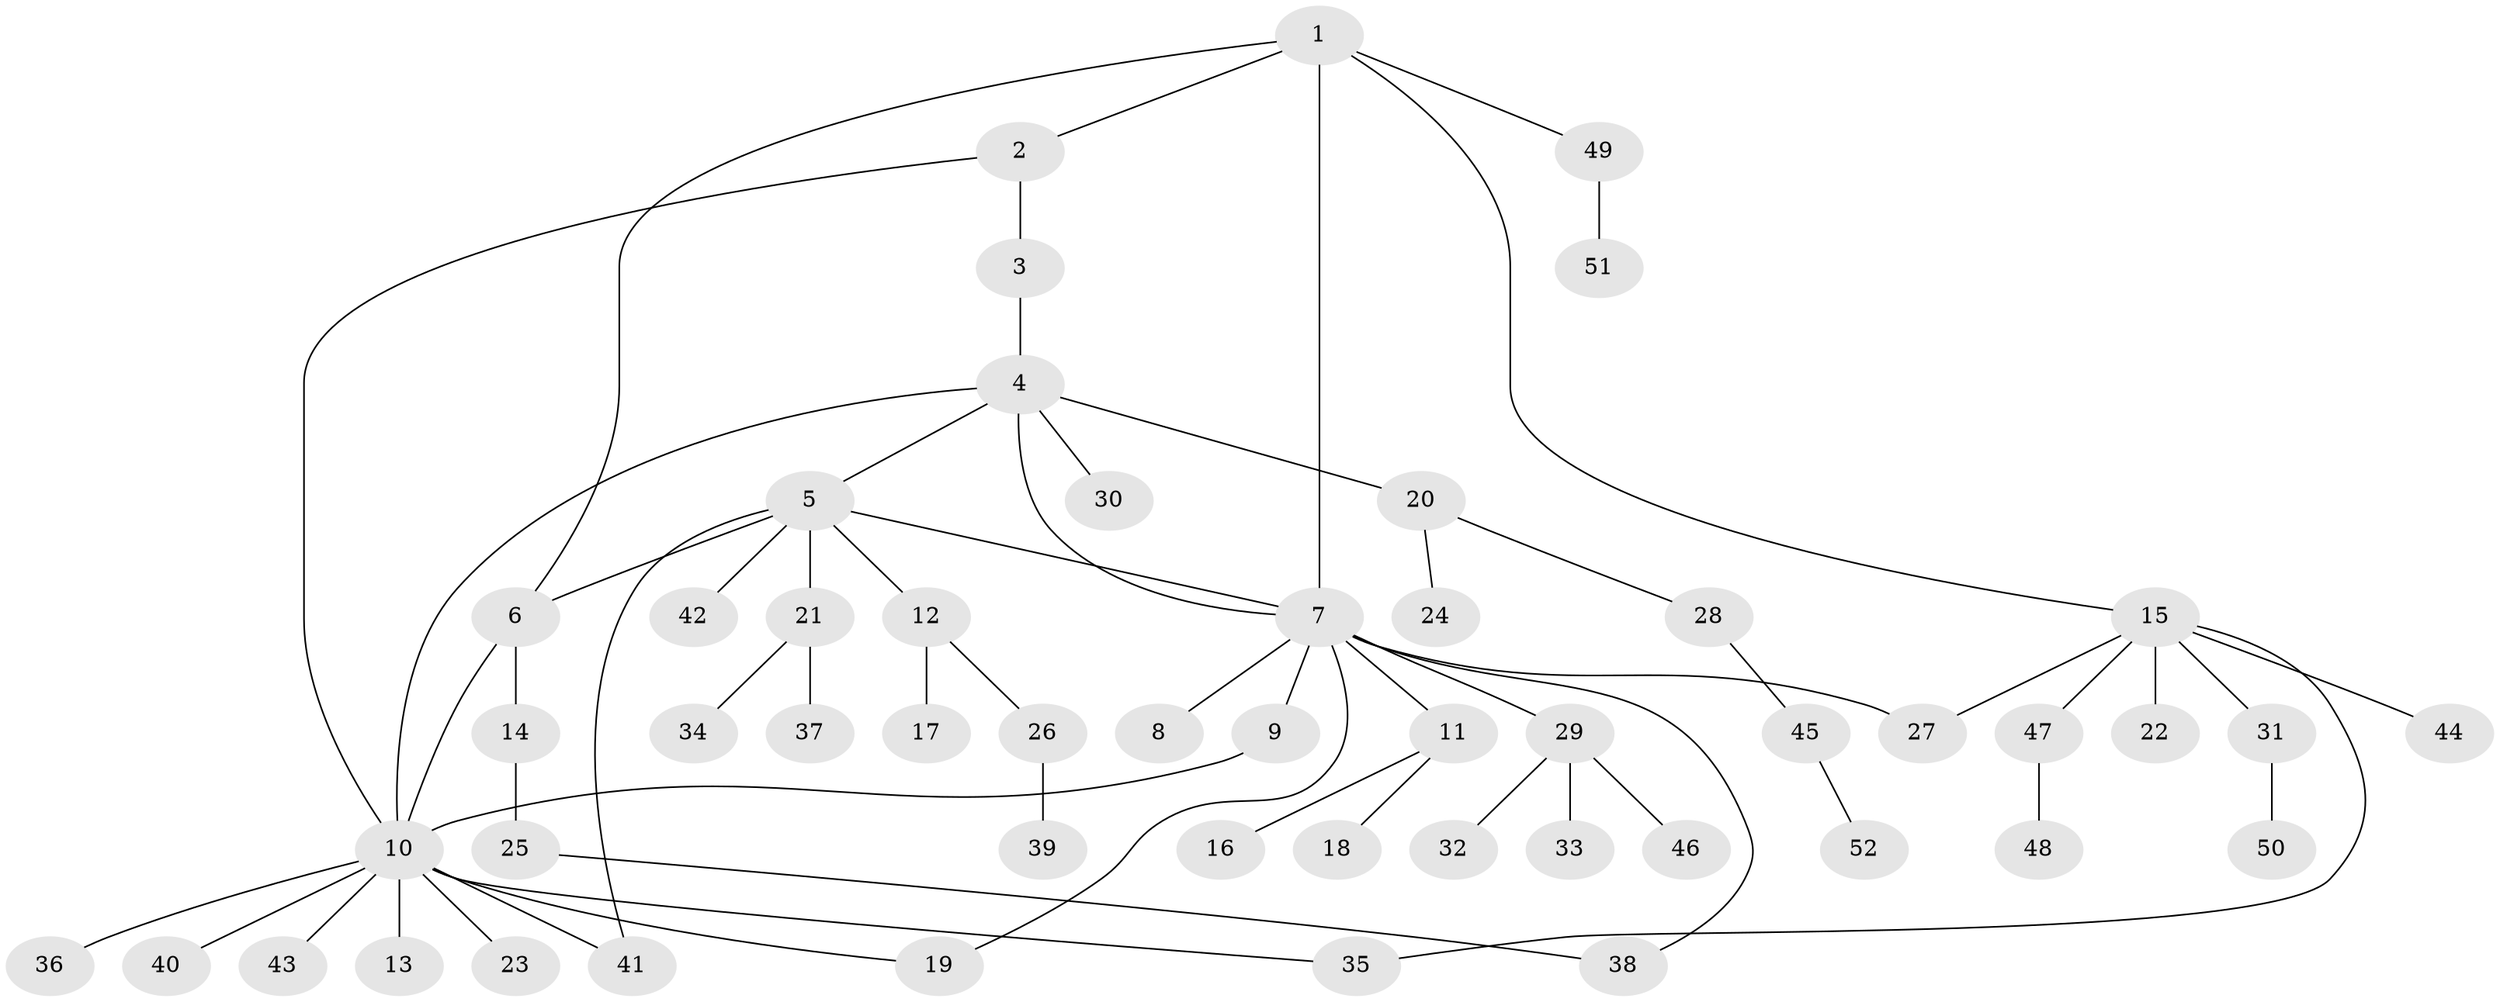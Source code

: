 // coarse degree distribution, {5: 0.05555555555555555, 3: 0.05555555555555555, 13: 0.027777777777777776, 14: 0.027777777777777776, 1: 0.4722222222222222, 2: 0.3333333333333333, 6: 0.027777777777777776}
// Generated by graph-tools (version 1.1) at 2025/52/02/27/25 19:52:17]
// undirected, 52 vertices, 62 edges
graph export_dot {
graph [start="1"]
  node [color=gray90,style=filled];
  1;
  2;
  3;
  4;
  5;
  6;
  7;
  8;
  9;
  10;
  11;
  12;
  13;
  14;
  15;
  16;
  17;
  18;
  19;
  20;
  21;
  22;
  23;
  24;
  25;
  26;
  27;
  28;
  29;
  30;
  31;
  32;
  33;
  34;
  35;
  36;
  37;
  38;
  39;
  40;
  41;
  42;
  43;
  44;
  45;
  46;
  47;
  48;
  49;
  50;
  51;
  52;
  1 -- 2;
  1 -- 6;
  1 -- 7;
  1 -- 15;
  1 -- 49;
  2 -- 3;
  2 -- 10;
  3 -- 4;
  4 -- 5;
  4 -- 7;
  4 -- 10;
  4 -- 20;
  4 -- 30;
  5 -- 6;
  5 -- 7;
  5 -- 12;
  5 -- 21;
  5 -- 41;
  5 -- 42;
  6 -- 10;
  6 -- 14;
  7 -- 8;
  7 -- 9;
  7 -- 11;
  7 -- 19;
  7 -- 27;
  7 -- 29;
  7 -- 38;
  9 -- 10;
  10 -- 13;
  10 -- 19;
  10 -- 23;
  10 -- 35;
  10 -- 36;
  10 -- 40;
  10 -- 41;
  10 -- 43;
  11 -- 16;
  11 -- 18;
  12 -- 17;
  12 -- 26;
  14 -- 25;
  15 -- 22;
  15 -- 27;
  15 -- 31;
  15 -- 35;
  15 -- 44;
  15 -- 47;
  20 -- 24;
  20 -- 28;
  21 -- 34;
  21 -- 37;
  25 -- 38;
  26 -- 39;
  28 -- 45;
  29 -- 32;
  29 -- 33;
  29 -- 46;
  31 -- 50;
  45 -- 52;
  47 -- 48;
  49 -- 51;
}
